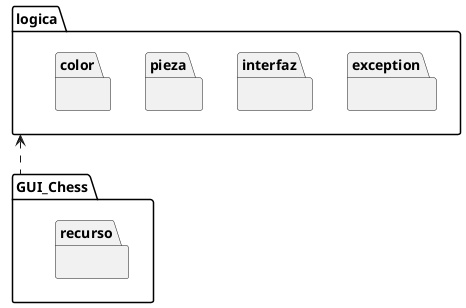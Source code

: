 @startuml

package logica {
    package exception{}
    package interfaz {}
    package pieza {}
    package color{}
}
package GUI_Chess {
 package recurso{}
}
logica <.. GUI_Chess
@enduml